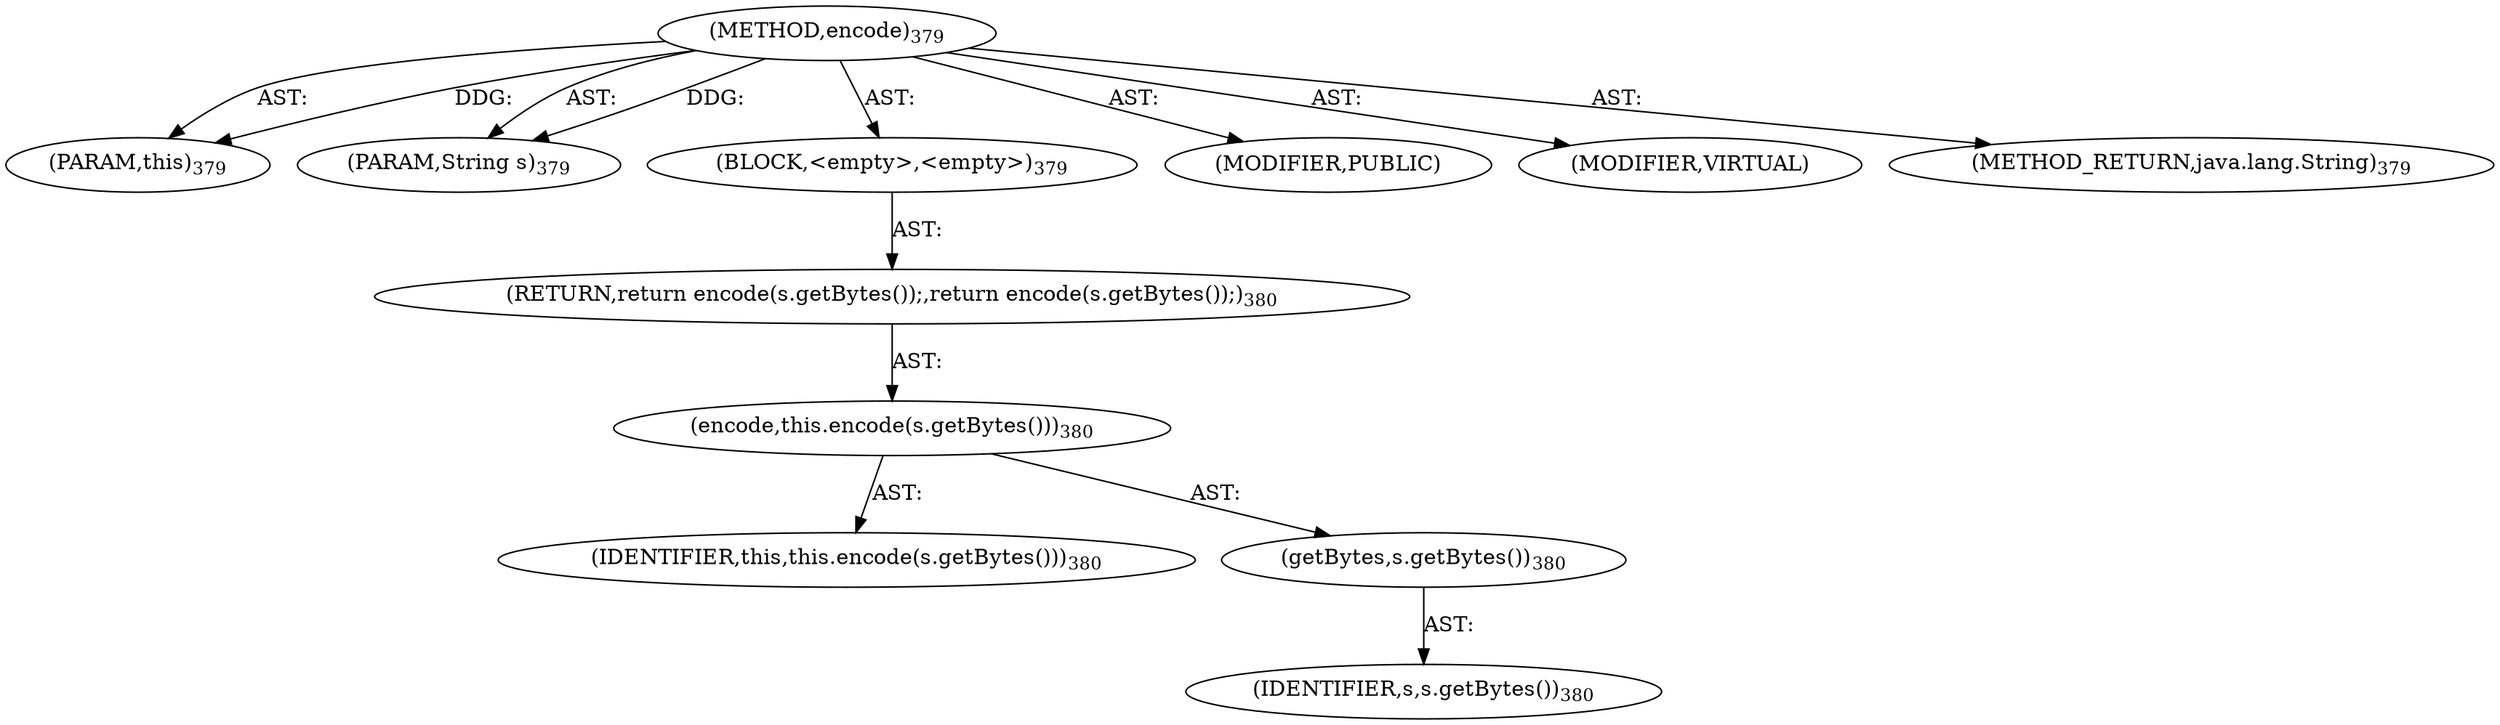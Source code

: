 digraph "encode" {  
"111669149704" [label = <(METHOD,encode)<SUB>379</SUB>> ]
"115964116997" [label = <(PARAM,this)<SUB>379</SUB>> ]
"115964117008" [label = <(PARAM,String s)<SUB>379</SUB>> ]
"25769803826" [label = <(BLOCK,&lt;empty&gt;,&lt;empty&gt;)<SUB>379</SUB>> ]
"146028888068" [label = <(RETURN,return encode(s.getBytes());,return encode(s.getBytes());)<SUB>380</SUB>> ]
"30064771290" [label = <(encode,this.encode(s.getBytes()))<SUB>380</SUB>> ]
"68719476754" [label = <(IDENTIFIER,this,this.encode(s.getBytes()))<SUB>380</SUB>> ]
"30064771291" [label = <(getBytes,s.getBytes())<SUB>380</SUB>> ]
"68719476901" [label = <(IDENTIFIER,s,s.getBytes())<SUB>380</SUB>> ]
"133143986200" [label = <(MODIFIER,PUBLIC)> ]
"133143986201" [label = <(MODIFIER,VIRTUAL)> ]
"128849018888" [label = <(METHOD_RETURN,java.lang.String)<SUB>379</SUB>> ]
  "111669149704" -> "115964116997"  [ label = "AST: "] 
  "111669149704" -> "115964117008"  [ label = "AST: "] 
  "111669149704" -> "25769803826"  [ label = "AST: "] 
  "111669149704" -> "133143986200"  [ label = "AST: "] 
  "111669149704" -> "133143986201"  [ label = "AST: "] 
  "111669149704" -> "128849018888"  [ label = "AST: "] 
  "25769803826" -> "146028888068"  [ label = "AST: "] 
  "146028888068" -> "30064771290"  [ label = "AST: "] 
  "30064771290" -> "68719476754"  [ label = "AST: "] 
  "30064771290" -> "30064771291"  [ label = "AST: "] 
  "30064771291" -> "68719476901"  [ label = "AST: "] 
  "111669149704" -> "115964116997"  [ label = "DDG: "] 
  "111669149704" -> "115964117008"  [ label = "DDG: "] 
}
